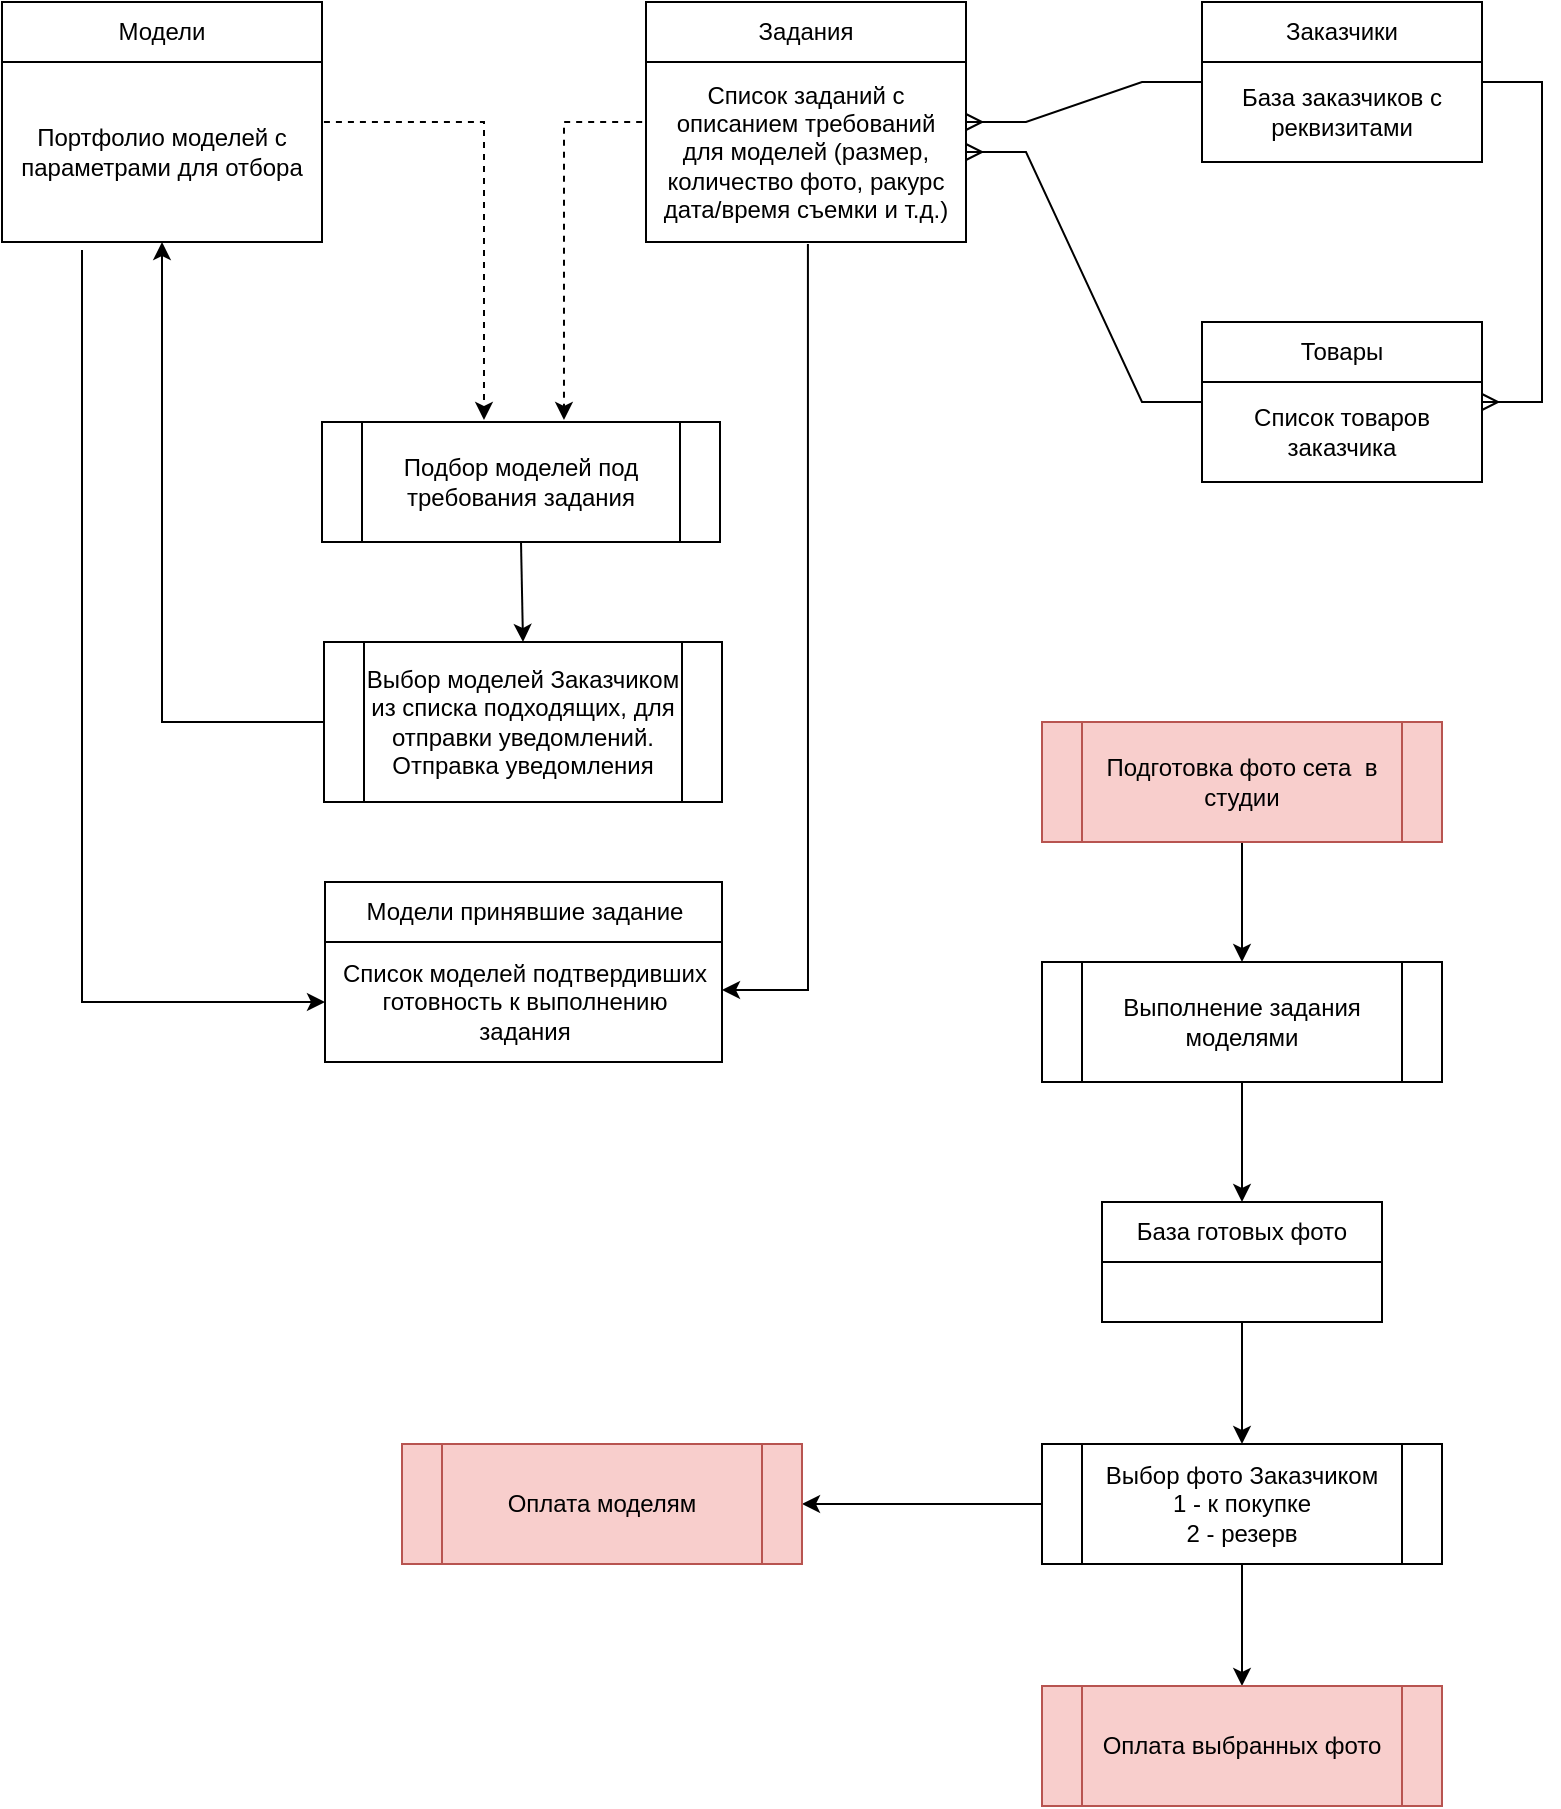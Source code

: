 <mxfile version="20.6.0" type="github">
  <diagram id="a_PgXmMSXtHdBStqghnv" name="Страница 1">
    <mxGraphModel dx="1422" dy="794" grid="1" gridSize="10" guides="1" tooltips="1" connect="1" arrows="1" fold="1" page="1" pageScale="1" pageWidth="827" pageHeight="1169" math="0" shadow="0">
      <root>
        <mxCell id="0" />
        <mxCell id="1" parent="0" />
        <mxCell id="09VPXMnP9u9BkVV4Bavc-5" value="Модели" style="swimlane;fontStyle=0;childLayout=stackLayout;horizontal=1;startSize=30;horizontalStack=0;resizeParent=1;resizeParentMax=0;resizeLast=0;collapsible=1;marginBottom=0;whiteSpace=wrap;html=1;" vertex="1" parent="1">
          <mxGeometry x="40" y="40" width="160" height="120" as="geometry" />
        </mxCell>
        <mxCell id="09VPXMnP9u9BkVV4Bavc-6" value="Портфолио моделей с параметрами для отбора" style="text;strokeColor=none;fillColor=none;align=center;verticalAlign=middle;spacingLeft=4;spacingRight=4;overflow=hidden;points=[[0,0.5],[1,0.5]];portConstraint=eastwest;rotatable=0;whiteSpace=wrap;html=1;" vertex="1" parent="09VPXMnP9u9BkVV4Bavc-5">
          <mxGeometry y="30" width="160" height="90" as="geometry" />
        </mxCell>
        <mxCell id="09VPXMnP9u9BkVV4Bavc-9" value="Заказчики" style="swimlane;fontStyle=0;childLayout=stackLayout;horizontal=1;startSize=30;horizontalStack=0;resizeParent=1;resizeParentMax=0;resizeLast=0;collapsible=1;marginBottom=0;whiteSpace=wrap;html=1;" vertex="1" parent="1">
          <mxGeometry x="640" y="40" width="140" height="80" as="geometry" />
        </mxCell>
        <mxCell id="09VPXMnP9u9BkVV4Bavc-10" value="База заказчиков с реквизитами" style="text;strokeColor=none;fillColor=none;align=center;verticalAlign=middle;spacingLeft=4;spacingRight=4;overflow=hidden;points=[[0,0.5],[1,0.5]];portConstraint=eastwest;rotatable=0;whiteSpace=wrap;html=1;" vertex="1" parent="09VPXMnP9u9BkVV4Bavc-9">
          <mxGeometry y="30" width="140" height="50" as="geometry" />
        </mxCell>
        <mxCell id="09VPXMnP9u9BkVV4Bavc-13" value="Товары" style="swimlane;fontStyle=0;childLayout=stackLayout;horizontal=1;startSize=30;horizontalStack=0;resizeParent=1;resizeParentMax=0;resizeLast=0;collapsible=1;marginBottom=0;whiteSpace=wrap;html=1;" vertex="1" parent="1">
          <mxGeometry x="640" y="200" width="140" height="80" as="geometry" />
        </mxCell>
        <mxCell id="09VPXMnP9u9BkVV4Bavc-16" value="Список товаров заказчика" style="text;strokeColor=none;fillColor=none;align=center;verticalAlign=middle;spacingLeft=4;spacingRight=4;overflow=hidden;points=[[0,0.5],[1,0.5]];portConstraint=eastwest;rotatable=0;whiteSpace=wrap;html=1;" vertex="1" parent="09VPXMnP9u9BkVV4Bavc-13">
          <mxGeometry y="30" width="140" height="50" as="geometry" />
        </mxCell>
        <mxCell id="09VPXMnP9u9BkVV4Bavc-17" value="" style="edgeStyle=entityRelationEdgeStyle;fontSize=12;html=1;endArrow=ERmany;rounded=0;" edge="1" parent="1" source="09VPXMnP9u9BkVV4Bavc-9" target="09VPXMnP9u9BkVV4Bavc-13">
          <mxGeometry width="100" height="100" relative="1" as="geometry">
            <mxPoint x="360" y="330" as="sourcePoint" />
            <mxPoint x="460" y="230" as="targetPoint" />
          </mxGeometry>
        </mxCell>
        <mxCell id="09VPXMnP9u9BkVV4Bavc-18" value="Задания" style="swimlane;fontStyle=0;childLayout=stackLayout;horizontal=1;startSize=30;horizontalStack=0;resizeParent=1;resizeParentMax=0;resizeLast=0;collapsible=1;marginBottom=0;whiteSpace=wrap;html=1;" vertex="1" parent="1">
          <mxGeometry x="362" y="40" width="160" height="120" as="geometry" />
        </mxCell>
        <mxCell id="09VPXMnP9u9BkVV4Bavc-19" value="Список заданий с описанием требований для моделей (размер, количество фото, ракурс дата/время съемки и т.д.)" style="text;strokeColor=none;fillColor=none;align=center;verticalAlign=middle;spacingLeft=4;spacingRight=4;overflow=hidden;points=[[0,0.5],[1,0.5]];portConstraint=eastwest;rotatable=0;whiteSpace=wrap;html=1;" vertex="1" parent="09VPXMnP9u9BkVV4Bavc-18">
          <mxGeometry y="30" width="160" height="90" as="geometry" />
        </mxCell>
        <mxCell id="09VPXMnP9u9BkVV4Bavc-22" value="" style="edgeStyle=entityRelationEdgeStyle;fontSize=12;html=1;endArrow=ERmany;rounded=0;" edge="1" parent="1" source="09VPXMnP9u9BkVV4Bavc-9" target="09VPXMnP9u9BkVV4Bavc-18">
          <mxGeometry width="100" height="100" relative="1" as="geometry">
            <mxPoint x="480" y="260" as="sourcePoint" />
            <mxPoint x="580" y="160" as="targetPoint" />
          </mxGeometry>
        </mxCell>
        <mxCell id="09VPXMnP9u9BkVV4Bavc-23" value="" style="edgeStyle=entityRelationEdgeStyle;fontSize=12;html=1;endArrow=ERmany;rounded=0;" edge="1" parent="1" source="09VPXMnP9u9BkVV4Bavc-13" target="09VPXMnP9u9BkVV4Bavc-19">
          <mxGeometry width="100" height="100" relative="1" as="geometry">
            <mxPoint x="480" y="260" as="sourcePoint" />
            <mxPoint x="580" y="160" as="targetPoint" />
          </mxGeometry>
        </mxCell>
        <mxCell id="09VPXMnP9u9BkVV4Bavc-25" style="edgeStyle=orthogonalEdgeStyle;rounded=0;orthogonalLoop=1;jettySize=auto;html=1;exitX=-0.012;exitY=0.333;exitDx=0;exitDy=0;dashed=1;exitPerimeter=0;entryX=0.608;entryY=-0.017;entryDx=0;entryDy=0;entryPerimeter=0;" edge="1" parent="1" source="09VPXMnP9u9BkVV4Bavc-19" target="09VPXMnP9u9BkVV4Bavc-24">
          <mxGeometry relative="1" as="geometry" />
        </mxCell>
        <mxCell id="09VPXMnP9u9BkVV4Bavc-26" style="edgeStyle=orthogonalEdgeStyle;rounded=0;orthogonalLoop=1;jettySize=auto;html=1;exitX=1.006;exitY=0.333;exitDx=0;exitDy=0;entryX=0.407;entryY=-0.017;entryDx=0;entryDy=0;entryPerimeter=0;dashed=1;exitPerimeter=0;" edge="1" parent="1" source="09VPXMnP9u9BkVV4Bavc-6" target="09VPXMnP9u9BkVV4Bavc-24">
          <mxGeometry relative="1" as="geometry" />
        </mxCell>
        <mxCell id="09VPXMnP9u9BkVV4Bavc-24" value="Подбор моделей под требования задания" style="shape=process;whiteSpace=wrap;html=1;backgroundOutline=1;" vertex="1" parent="1">
          <mxGeometry x="200" y="250" width="199" height="60" as="geometry" />
        </mxCell>
        <mxCell id="09VPXMnP9u9BkVV4Bavc-27" value="Выбор моделей Заказчиком из списка подходящих, для отправки уведомлений. Отправка уведомления" style="shape=process;whiteSpace=wrap;html=1;backgroundOutline=1;" vertex="1" parent="1">
          <mxGeometry x="201" y="360" width="199" height="80" as="geometry" />
        </mxCell>
        <mxCell id="09VPXMnP9u9BkVV4Bavc-29" value="" style="endArrow=classic;html=1;rounded=0;exitX=0.5;exitY=1;exitDx=0;exitDy=0;entryX=0.5;entryY=0;entryDx=0;entryDy=0;" edge="1" parent="1" source="09VPXMnP9u9BkVV4Bavc-24" target="09VPXMnP9u9BkVV4Bavc-27">
          <mxGeometry width="50" height="50" relative="1" as="geometry">
            <mxPoint x="510" y="430" as="sourcePoint" />
            <mxPoint x="560" y="380" as="targetPoint" />
          </mxGeometry>
        </mxCell>
        <mxCell id="09VPXMnP9u9BkVV4Bavc-31" value="" style="endArrow=classic;html=1;rounded=0;exitX=0;exitY=0.5;exitDx=0;exitDy=0;entryX=0.5;entryY=1;entryDx=0;entryDy=0;entryPerimeter=0;" edge="1" parent="1" source="09VPXMnP9u9BkVV4Bavc-27" target="09VPXMnP9u9BkVV4Bavc-6">
          <mxGeometry width="50" height="50" relative="1" as="geometry">
            <mxPoint x="510" y="410" as="sourcePoint" />
            <mxPoint x="560" y="360" as="targetPoint" />
            <Array as="points">
              <mxPoint x="120" y="400" />
            </Array>
          </mxGeometry>
        </mxCell>
        <mxCell id="09VPXMnP9u9BkVV4Bavc-36" value="Модели принявшие задание" style="swimlane;fontStyle=0;childLayout=stackLayout;horizontal=1;startSize=30;horizontalStack=0;resizeParent=1;resizeParentMax=0;resizeLast=0;collapsible=1;marginBottom=0;whiteSpace=wrap;html=1;" vertex="1" parent="1">
          <mxGeometry x="201.5" y="480" width="198.5" height="90" as="geometry" />
        </mxCell>
        <mxCell id="09VPXMnP9u9BkVV4Bavc-39" value="Список моделей подтвердивших готовность к выполнению задания" style="text;strokeColor=none;fillColor=none;align=center;verticalAlign=middle;spacingLeft=4;spacingRight=4;overflow=hidden;points=[[0,0.5],[1,0.5]];portConstraint=eastwest;rotatable=0;whiteSpace=wrap;html=1;" vertex="1" parent="09VPXMnP9u9BkVV4Bavc-36">
          <mxGeometry y="30" width="198.5" height="60" as="geometry" />
        </mxCell>
        <mxCell id="09VPXMnP9u9BkVV4Bavc-42" value="" style="endArrow=classic;html=1;rounded=0;exitX=0.25;exitY=1.044;exitDx=0;exitDy=0;exitPerimeter=0;entryX=0;entryY=0.5;entryDx=0;entryDy=0;" edge="1" parent="1" source="09VPXMnP9u9BkVV4Bavc-6" target="09VPXMnP9u9BkVV4Bavc-39">
          <mxGeometry width="50" height="50" relative="1" as="geometry">
            <mxPoint x="510" y="400" as="sourcePoint" />
            <mxPoint x="560" y="350" as="targetPoint" />
            <Array as="points">
              <mxPoint x="80" y="540" />
            </Array>
          </mxGeometry>
        </mxCell>
        <mxCell id="09VPXMnP9u9BkVV4Bavc-43" value="" style="endArrow=classic;html=1;rounded=0;exitX=0.506;exitY=1.011;exitDx=0;exitDy=0;exitPerimeter=0;" edge="1" parent="1" source="09VPXMnP9u9BkVV4Bavc-19">
          <mxGeometry width="50" height="50" relative="1" as="geometry">
            <mxPoint x="510" y="400" as="sourcePoint" />
            <mxPoint x="400" y="534" as="targetPoint" />
            <Array as="points">
              <mxPoint x="443" y="534" />
            </Array>
          </mxGeometry>
        </mxCell>
        <mxCell id="09VPXMnP9u9BkVV4Bavc-59" value="" style="edgeStyle=orthogonalEdgeStyle;rounded=0;orthogonalLoop=1;jettySize=auto;html=1;" edge="1" parent="1" source="09VPXMnP9u9BkVV4Bavc-44" target="09VPXMnP9u9BkVV4Bavc-45">
          <mxGeometry relative="1" as="geometry" />
        </mxCell>
        <mxCell id="09VPXMnP9u9BkVV4Bavc-44" value="Подготовка фото сета&amp;nbsp; в студии" style="shape=process;whiteSpace=wrap;html=1;backgroundOutline=1;fillColor=#f8cecc;strokeColor=#b85450;" vertex="1" parent="1">
          <mxGeometry x="560" y="400" width="200" height="60" as="geometry" />
        </mxCell>
        <mxCell id="09VPXMnP9u9BkVV4Bavc-50" style="edgeStyle=orthogonalEdgeStyle;rounded=0;orthogonalLoop=1;jettySize=auto;html=1;" edge="1" parent="1" source="09VPXMnP9u9BkVV4Bavc-45" target="09VPXMnP9u9BkVV4Bavc-46">
          <mxGeometry relative="1" as="geometry" />
        </mxCell>
        <mxCell id="09VPXMnP9u9BkVV4Bavc-45" value="Выполнение задания моделями" style="shape=process;whiteSpace=wrap;html=1;backgroundOutline=1;" vertex="1" parent="1">
          <mxGeometry x="560" y="520" width="200" height="60" as="geometry" />
        </mxCell>
        <mxCell id="09VPXMnP9u9BkVV4Bavc-52" value="" style="edgeStyle=orthogonalEdgeStyle;rounded=0;orthogonalLoop=1;jettySize=auto;html=1;" edge="1" parent="1" source="09VPXMnP9u9BkVV4Bavc-46" target="09VPXMnP9u9BkVV4Bavc-51">
          <mxGeometry relative="1" as="geometry" />
        </mxCell>
        <mxCell id="09VPXMnP9u9BkVV4Bavc-46" value="База готовых фото" style="swimlane;fontStyle=0;childLayout=stackLayout;horizontal=1;startSize=30;horizontalStack=0;resizeParent=1;resizeParentMax=0;resizeLast=0;collapsible=1;marginBottom=0;whiteSpace=wrap;html=1;" vertex="1" parent="1">
          <mxGeometry x="590" y="640" width="140" height="60" as="geometry" />
        </mxCell>
        <mxCell id="09VPXMnP9u9BkVV4Bavc-56" value="" style="edgeStyle=orthogonalEdgeStyle;rounded=0;orthogonalLoop=1;jettySize=auto;html=1;" edge="1" parent="1" source="09VPXMnP9u9BkVV4Bavc-51" target="09VPXMnP9u9BkVV4Bavc-55">
          <mxGeometry relative="1" as="geometry" />
        </mxCell>
        <mxCell id="09VPXMnP9u9BkVV4Bavc-58" value="" style="edgeStyle=orthogonalEdgeStyle;rounded=0;orthogonalLoop=1;jettySize=auto;html=1;" edge="1" parent="1" source="09VPXMnP9u9BkVV4Bavc-51" target="09VPXMnP9u9BkVV4Bavc-57">
          <mxGeometry relative="1" as="geometry" />
        </mxCell>
        <mxCell id="09VPXMnP9u9BkVV4Bavc-51" value="Выбор фото Заказчиком&lt;br&gt;1 - к покупке&lt;br&gt;2 - резерв" style="shape=process;whiteSpace=wrap;html=1;backgroundOutline=1;fontStyle=0;startSize=30;" vertex="1" parent="1">
          <mxGeometry x="560" y="761" width="200" height="60" as="geometry" />
        </mxCell>
        <mxCell id="09VPXMnP9u9BkVV4Bavc-55" value="Оплата выбранных фото" style="shape=process;whiteSpace=wrap;html=1;backgroundOutline=1;fontStyle=0;startSize=30;fillColor=#f8cecc;strokeColor=#b85450;" vertex="1" parent="1">
          <mxGeometry x="560" y="882" width="200" height="60" as="geometry" />
        </mxCell>
        <mxCell id="09VPXMnP9u9BkVV4Bavc-57" value="Оплата моделям" style="shape=process;whiteSpace=wrap;html=1;backgroundOutline=1;fontStyle=0;startSize=30;fillColor=#f8cecc;strokeColor=#b85450;" vertex="1" parent="1">
          <mxGeometry x="240" y="761" width="200" height="60" as="geometry" />
        </mxCell>
      </root>
    </mxGraphModel>
  </diagram>
</mxfile>

